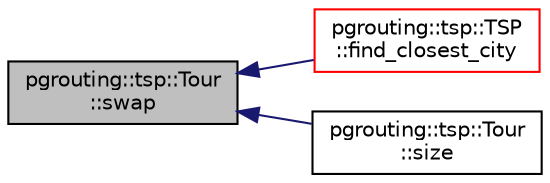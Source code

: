 digraph "pgrouting::tsp::Tour::swap"
{
  edge [fontname="Helvetica",fontsize="10",labelfontname="Helvetica",labelfontsize="10"];
  node [fontname="Helvetica",fontsize="10",shape=record];
  rankdir="LR";
  Node30 [label="pgrouting::tsp::Tour\l::swap",height=0.2,width=0.4,color="black", fillcolor="grey75", style="filled", fontcolor="black"];
  Node30 -> Node31 [dir="back",color="midnightblue",fontsize="10",style="solid",fontname="Helvetica"];
  Node31 [label="pgrouting::tsp::TSP\l::find_closest_city",height=0.2,width=0.4,color="red", fillcolor="white", style="filled",URL="$classpgrouting_1_1tsp_1_1TSP.html#ae67a4b7c607af81b7123b7cf5298081e"];
  Node30 -> Node33 [dir="back",color="midnightblue",fontsize="10",style="solid",fontname="Helvetica"];
  Node33 [label="pgrouting::tsp::Tour\l::size",height=0.2,width=0.4,color="black", fillcolor="white", style="filled",URL="$classpgrouting_1_1tsp_1_1Tour.html#a2bb38439f03bb69bc736bdef825d0d9a"];
}
